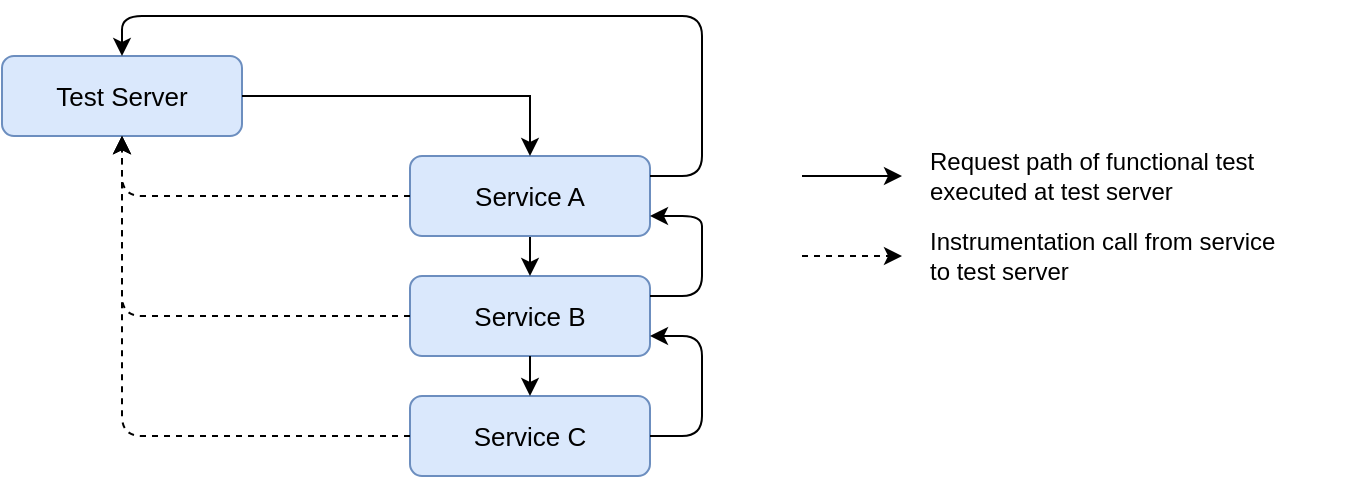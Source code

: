 <mxfile version="14.6.13" type="device"><diagram id="C5RBs43oDa-KdzZeNtuy" name="Page-1"><mxGraphModel dx="1106" dy="2166" grid="1" gridSize="10" guides="1" tooltips="1" connect="1" arrows="1" fold="1" page="1" pageScale="1" pageWidth="827" pageHeight="1169" math="0" shadow="0"><root><mxCell id="WIyWlLk6GJQsqaUBKTNV-0"/><mxCell id="WIyWlLk6GJQsqaUBKTNV-1" parent="WIyWlLk6GJQsqaUBKTNV-0"/><mxCell id="4qIX0Yp9HcfJfF0PNfnt-1" value="Service B" style="rounded=1;whiteSpace=wrap;html=1;fontSize=13;glass=0;strokeWidth=1;shadow=0;fillColor=#dae8fc;strokeColor=#6c8ebf;" parent="WIyWlLk6GJQsqaUBKTNV-1" vertex="1"><mxGeometry x="284" y="-1020" width="120" height="40" as="geometry"/></mxCell><mxCell id="4qIX0Yp9HcfJfF0PNfnt-2" value="Test Server" style="rounded=1;whiteSpace=wrap;html=1;fontSize=13;glass=0;strokeWidth=1;shadow=0;fillColor=#dae8fc;strokeColor=#6c8ebf;" parent="WIyWlLk6GJQsqaUBKTNV-1" vertex="1"><mxGeometry x="80" y="-1130" width="120" height="40" as="geometry"/></mxCell><mxCell id="DN5WCVianc-yA1DQv2H9-6" style="edgeStyle=orthogonalEdgeStyle;rounded=0;orthogonalLoop=1;jettySize=auto;html=1;exitX=0.5;exitY=1;exitDx=0;exitDy=0;entryX=0.5;entryY=0;entryDx=0;entryDy=0;" parent="WIyWlLk6GJQsqaUBKTNV-1" source="4qIX0Yp9HcfJfF0PNfnt-3" target="4qIX0Yp9HcfJfF0PNfnt-1" edge="1"><mxGeometry relative="1" as="geometry"/></mxCell><mxCell id="4qIX0Yp9HcfJfF0PNfnt-3" value="Service A" style="rounded=1;whiteSpace=wrap;html=1;fontSize=13;glass=0;strokeWidth=1;shadow=0;fillColor=#dae8fc;strokeColor=#6c8ebf;" parent="WIyWlLk6GJQsqaUBKTNV-1" vertex="1"><mxGeometry x="284" y="-1080" width="120" height="40" as="geometry"/></mxCell><mxCell id="4qIX0Yp9HcfJfF0PNfnt-4" value="Service C" style="rounded=1;whiteSpace=wrap;html=1;fontSize=13;glass=0;strokeWidth=1;shadow=0;fillColor=#dae8fc;strokeColor=#6c8ebf;" parent="WIyWlLk6GJQsqaUBKTNV-1" vertex="1"><mxGeometry x="284" y="-960" width="120" height="40" as="geometry"/></mxCell><mxCell id="DN5WCVianc-yA1DQv2H9-0" style="edgeStyle=orthogonalEdgeStyle;rounded=0;orthogonalLoop=1;jettySize=auto;html=1;exitX=1;exitY=0.5;exitDx=0;exitDy=0;entryX=0.5;entryY=0;entryDx=0;entryDy=0;" parent="WIyWlLk6GJQsqaUBKTNV-1" source="4qIX0Yp9HcfJfF0PNfnt-2" target="4qIX0Yp9HcfJfF0PNfnt-3" edge="1"><mxGeometry relative="1" as="geometry"><mxPoint x="260" y="-830" as="sourcePoint"/><mxPoint x="430" y="-960" as="targetPoint"/></mxGeometry></mxCell><mxCell id="DN5WCVianc-yA1DQv2H9-2" style="edgeStyle=orthogonalEdgeStyle;rounded=0;orthogonalLoop=1;jettySize=auto;html=1;entryX=0.5;entryY=0;entryDx=0;entryDy=0;exitX=0.5;exitY=1;exitDx=0;exitDy=0;" parent="WIyWlLk6GJQsqaUBKTNV-1" source="4qIX0Yp9HcfJfF0PNfnt-1" target="4qIX0Yp9HcfJfF0PNfnt-4" edge="1"><mxGeometry relative="1" as="geometry"><mxPoint x="748" y="-900" as="sourcePoint"/><mxPoint x="498" y="-1000" as="targetPoint"/></mxGeometry></mxCell><mxCell id="DN5WCVianc-yA1DQv2H9-7" value="" style="endArrow=classic;html=1;exitX=0;exitY=0.5;exitDx=0;exitDy=0;dashed=1;" parent="WIyWlLk6GJQsqaUBKTNV-1" source="4qIX0Yp9HcfJfF0PNfnt-3" edge="1"><mxGeometry width="50" height="50" relative="1" as="geometry"><mxPoint x="348" y="-960" as="sourcePoint"/><mxPoint x="140" y="-1090" as="targetPoint"/><Array as="points"><mxPoint x="140" y="-1060"/></Array></mxGeometry></mxCell><mxCell id="DN5WCVianc-yA1DQv2H9-9" value="" style="endArrow=classic;html=1;exitX=0;exitY=0.5;exitDx=0;exitDy=0;dashed=1;" parent="WIyWlLk6GJQsqaUBKTNV-1" source="4qIX0Yp9HcfJfF0PNfnt-4" edge="1"><mxGeometry width="50" height="50" relative="1" as="geometry"><mxPoint x="348" y="-960" as="sourcePoint"/><mxPoint x="140" y="-1090" as="targetPoint"/><Array as="points"><mxPoint x="140" y="-940"/></Array></mxGeometry></mxCell><mxCell id="DN5WCVianc-yA1DQv2H9-10" value="" style="endArrow=classic;html=1;exitX=0;exitY=0.5;exitDx=0;exitDy=0;dashed=1;" parent="WIyWlLk6GJQsqaUBKTNV-1" source="4qIX0Yp9HcfJfF0PNfnt-1" edge="1"><mxGeometry width="50" height="50" relative="1" as="geometry"><mxPoint x="348" y="-960" as="sourcePoint"/><mxPoint x="140" y="-1090" as="targetPoint"/><Array as="points"><mxPoint x="140" y="-1000"/></Array></mxGeometry></mxCell><mxCell id="DN5WCVianc-yA1DQv2H9-11" value="&lt;span style=&quot;font-weight: normal&quot;&gt;Request path of functional test&lt;br&gt;executed at test server&lt;/span&gt;" style="text;html=1;strokeColor=none;fillColor=none;align=left;verticalAlign=middle;whiteSpace=wrap;rounded=0;fontStyle=1" parent="WIyWlLk6GJQsqaUBKTNV-1" vertex="1"><mxGeometry x="542" y="-1080" width="210" height="20" as="geometry"/></mxCell><mxCell id="DN5WCVianc-yA1DQv2H9-13" value="" style="endArrow=classic;html=1;fontStyle=1" parent="WIyWlLk6GJQsqaUBKTNV-1" edge="1"><mxGeometry width="50" height="50" relative="1" as="geometry"><mxPoint x="480" y="-1070" as="sourcePoint"/><mxPoint x="530" y="-1070" as="targetPoint"/></mxGeometry></mxCell><mxCell id="DN5WCVianc-yA1DQv2H9-14" value="Instrumentation call from service to test server" style="text;html=1;strokeColor=none;fillColor=none;align=left;verticalAlign=middle;whiteSpace=wrap;rounded=0;" parent="WIyWlLk6GJQsqaUBKTNV-1" vertex="1"><mxGeometry x="542" y="-1040" width="186" height="20" as="geometry"/></mxCell><mxCell id="DN5WCVianc-yA1DQv2H9-15" value="" style="endArrow=classic;html=1;entryX=0;entryY=0.5;entryDx=0;entryDy=0;dashed=1;" parent="WIyWlLk6GJQsqaUBKTNV-1" edge="1"><mxGeometry width="50" height="50" relative="1" as="geometry"><mxPoint x="480" y="-1030" as="sourcePoint"/><mxPoint x="530" y="-1030" as="targetPoint"/></mxGeometry></mxCell><mxCell id="DN5WCVianc-yA1DQv2H9-18" value="" style="endArrow=classic;html=1;exitX=1;exitY=0.5;exitDx=0;exitDy=0;entryX=1;entryY=0.75;entryDx=0;entryDy=0;" parent="WIyWlLk6GJQsqaUBKTNV-1" source="4qIX0Yp9HcfJfF0PNfnt-4" target="4qIX0Yp9HcfJfF0PNfnt-1" edge="1"><mxGeometry width="50" height="50" relative="1" as="geometry"><mxPoint x="570" y="-710" as="sourcePoint"/><mxPoint x="620" y="-760" as="targetPoint"/><Array as="points"><mxPoint x="430" y="-940"/><mxPoint x="430" y="-960"/><mxPoint x="430" y="-990"/></Array></mxGeometry></mxCell><mxCell id="DN5WCVianc-yA1DQv2H9-20" value="" style="endArrow=classic;html=1;exitX=1;exitY=0.25;exitDx=0;exitDy=0;entryX=1;entryY=0.75;entryDx=0;entryDy=0;" parent="WIyWlLk6GJQsqaUBKTNV-1" source="4qIX0Yp9HcfJfF0PNfnt-1" target="4qIX0Yp9HcfJfF0PNfnt-3" edge="1"><mxGeometry width="50" height="50" relative="1" as="geometry"><mxPoint x="570" y="-710" as="sourcePoint"/><mxPoint x="620" y="-760" as="targetPoint"/><Array as="points"><mxPoint x="430" y="-1010"/><mxPoint x="430" y="-1030"/><mxPoint x="430" y="-1050"/></Array></mxGeometry></mxCell><mxCell id="DN5WCVianc-yA1DQv2H9-22" value="" style="endArrow=classic;html=1;exitX=1;exitY=0.25;exitDx=0;exitDy=0;entryX=0.5;entryY=0;entryDx=0;entryDy=0;" parent="WIyWlLk6GJQsqaUBKTNV-1" source="4qIX0Yp9HcfJfF0PNfnt-3" target="4qIX0Yp9HcfJfF0PNfnt-2" edge="1"><mxGeometry width="50" height="50" relative="1" as="geometry"><mxPoint x="570" y="-710" as="sourcePoint"/><mxPoint x="620" y="-760" as="targetPoint"/><Array as="points"><mxPoint x="430" y="-1070"/><mxPoint x="430" y="-1150"/><mxPoint x="290" y="-1150"/><mxPoint x="140" y="-1150"/></Array></mxGeometry></mxCell></root></mxGraphModel></diagram></mxfile>